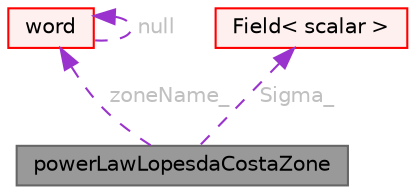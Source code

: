 digraph "powerLawLopesdaCostaZone"
{
 // LATEX_PDF_SIZE
  bgcolor="transparent";
  edge [fontname=Helvetica,fontsize=10,labelfontname=Helvetica,labelfontsize=10];
  node [fontname=Helvetica,fontsize=10,shape=box,height=0.2,width=0.4];
  Node1 [id="Node000001",label="powerLawLopesdaCostaZone",height=0.2,width=0.4,color="gray40", fillcolor="grey60", style="filled", fontcolor="black",tooltip=" "];
  Node2 -> Node1 [id="edge1_Node000001_Node000002",dir="back",color="darkorchid3",style="dashed",tooltip=" ",label=" zoneName_",fontcolor="grey" ];
  Node2 [id="Node000002",label="word",height=0.2,width=0.4,color="red", fillcolor="#FFF0F0", style="filled",URL="$classFoam_1_1word.html",tooltip="A class for handling words, derived from Foam::string."];
  Node2 -> Node2 [id="edge2_Node000002_Node000002",dir="back",color="darkorchid3",style="dashed",tooltip=" ",label=" null",fontcolor="grey" ];
  Node5 -> Node1 [id="edge3_Node000001_Node000005",dir="back",color="darkorchid3",style="dashed",tooltip=" ",label=" Sigma_",fontcolor="grey" ];
  Node5 [id="Node000005",label="Field\< scalar \>",height=0.2,width=0.4,color="red", fillcolor="#FFF0F0", style="filled",URL="$classFoam_1_1Field.html",tooltip=" "];
}
